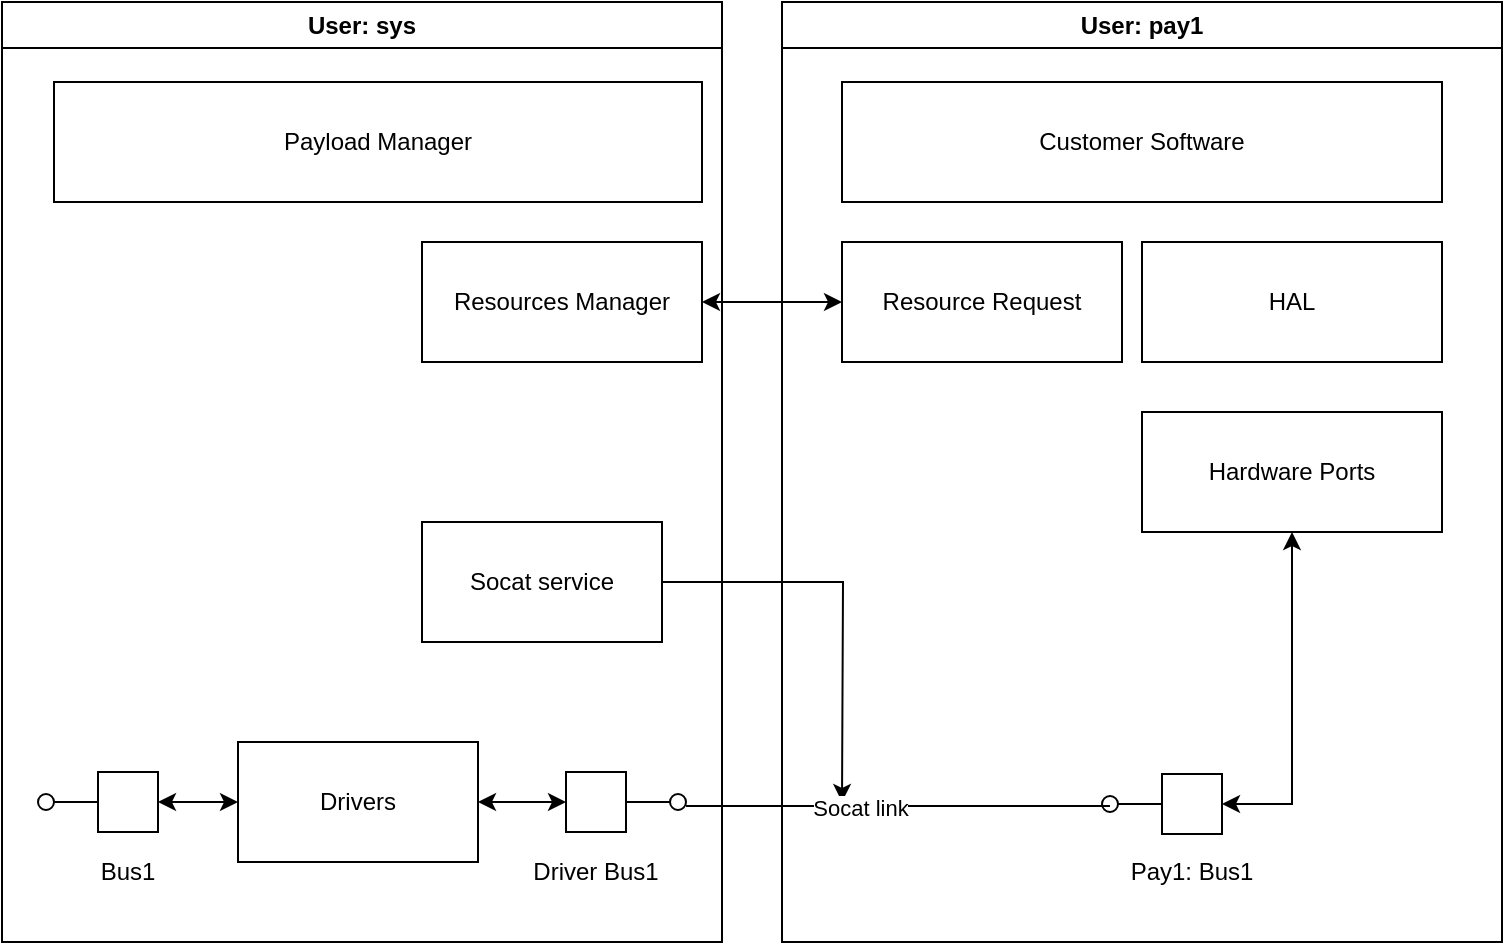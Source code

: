 <mxfile version="20.8.23" type="github">
  <diagram name="Page-1" id="eYJQUpdrDzNWx56W8Muw">
    <mxGraphModel dx="1050" dy="489" grid="1" gridSize="10" guides="1" tooltips="1" connect="1" arrows="1" fold="1" page="1" pageScale="1" pageWidth="827" pageHeight="1169" math="0" shadow="0">
      <root>
        <mxCell id="0" />
        <mxCell id="1" parent="0" />
        <mxCell id="5Ch_lbpTE-NXvBexPUmm-2" value="User: sys" style="swimlane;whiteSpace=wrap;html=1;startSize=23;" vertex="1" parent="1">
          <mxGeometry x="80" y="40" width="360" height="470" as="geometry" />
        </mxCell>
        <mxCell id="5Ch_lbpTE-NXvBexPUmm-11" value="Payload Manager" style="rounded=0;whiteSpace=wrap;html=1;" vertex="1" parent="5Ch_lbpTE-NXvBexPUmm-2">
          <mxGeometry x="26" y="40" width="324" height="60" as="geometry" />
        </mxCell>
        <mxCell id="5Ch_lbpTE-NXvBexPUmm-22" style="edgeStyle=orthogonalEdgeStyle;rounded=0;orthogonalLoop=1;jettySize=auto;html=1;exitX=1;exitY=0.5;exitDx=0;exitDy=0;entryX=0;entryY=0.5;entryDx=0;entryDy=0;startArrow=classic;startFill=1;" edge="1" parent="5Ch_lbpTE-NXvBexPUmm-2" source="5Ch_lbpTE-NXvBexPUmm-12" target="5Ch_lbpTE-NXvBexPUmm-14">
          <mxGeometry relative="1" as="geometry" />
        </mxCell>
        <mxCell id="5Ch_lbpTE-NXvBexPUmm-12" value="Drivers" style="rounded=0;whiteSpace=wrap;html=1;" vertex="1" parent="5Ch_lbpTE-NXvBexPUmm-2">
          <mxGeometry x="118" y="370" width="120" height="60" as="geometry" />
        </mxCell>
        <mxCell id="5Ch_lbpTE-NXvBexPUmm-14" value="" style="html=1;rounded=0;" vertex="1" parent="5Ch_lbpTE-NXvBexPUmm-2">
          <mxGeometry x="282" y="385" width="30" height="30" as="geometry" />
        </mxCell>
        <mxCell id="5Ch_lbpTE-NXvBexPUmm-15" value="" style="endArrow=none;html=1;rounded=0;align=center;verticalAlign=top;endFill=0;labelBackgroundColor=none;endSize=2;" edge="1" source="5Ch_lbpTE-NXvBexPUmm-14" parent="5Ch_lbpTE-NXvBexPUmm-2">
          <mxGeometry relative="1" as="geometry">
            <mxPoint x="334" y="400" as="targetPoint" />
          </mxGeometry>
        </mxCell>
        <mxCell id="5Ch_lbpTE-NXvBexPUmm-16" value="" style="ellipse;html=1;fontSize=11;align=center;fillColor=none;points=[];aspect=fixed;resizable=0;verticalAlign=bottom;labelPosition=center;verticalLabelPosition=top;flipH=1;" vertex="1" parent="5Ch_lbpTE-NXvBexPUmm-2">
          <mxGeometry x="334" y="396" width="8" height="8" as="geometry" />
        </mxCell>
        <mxCell id="5Ch_lbpTE-NXvBexPUmm-26" style="edgeStyle=orthogonalEdgeStyle;rounded=0;orthogonalLoop=1;jettySize=auto;html=1;exitX=1;exitY=0.5;exitDx=0;exitDy=0;entryX=0;entryY=0.5;entryDx=0;entryDy=0;startArrow=classic;startFill=1;" edge="1" parent="5Ch_lbpTE-NXvBexPUmm-2" source="5Ch_lbpTE-NXvBexPUmm-23" target="5Ch_lbpTE-NXvBexPUmm-12">
          <mxGeometry relative="1" as="geometry" />
        </mxCell>
        <mxCell id="5Ch_lbpTE-NXvBexPUmm-23" value="" style="html=1;rounded=0;" vertex="1" parent="5Ch_lbpTE-NXvBexPUmm-2">
          <mxGeometry x="48" y="385" width="30" height="30" as="geometry" />
        </mxCell>
        <mxCell id="5Ch_lbpTE-NXvBexPUmm-24" value="" style="endArrow=none;html=1;rounded=0;align=center;verticalAlign=top;endFill=0;labelBackgroundColor=none;endSize=2;startArrow=none;entryX=0;entryY=0.5;entryDx=0;entryDy=0;" edge="1" parent="5Ch_lbpTE-NXvBexPUmm-2" source="5Ch_lbpTE-NXvBexPUmm-25" target="5Ch_lbpTE-NXvBexPUmm-23">
          <mxGeometry relative="1" as="geometry">
            <mxPoint x="-2" y="400" as="targetPoint" />
          </mxGeometry>
        </mxCell>
        <mxCell id="5Ch_lbpTE-NXvBexPUmm-25" value="" style="ellipse;html=1;fontSize=11;align=center;fillColor=none;points=[];aspect=fixed;resizable=0;verticalAlign=bottom;labelPosition=center;verticalLabelPosition=top;flipH=1;" vertex="1" parent="5Ch_lbpTE-NXvBexPUmm-2">
          <mxGeometry x="18" y="396" width="8" height="8" as="geometry" />
        </mxCell>
        <mxCell id="5Ch_lbpTE-NXvBexPUmm-31" style="edgeStyle=orthogonalEdgeStyle;rounded=0;orthogonalLoop=1;jettySize=auto;html=1;exitX=1;exitY=0.5;exitDx=0;exitDy=0;startArrow=none;startFill=0;" edge="1" parent="5Ch_lbpTE-NXvBexPUmm-2" source="5Ch_lbpTE-NXvBexPUmm-30">
          <mxGeometry relative="1" as="geometry">
            <mxPoint x="420" y="400" as="targetPoint" />
          </mxGeometry>
        </mxCell>
        <mxCell id="5Ch_lbpTE-NXvBexPUmm-30" value="Socat service" style="rounded=0;whiteSpace=wrap;html=1;" vertex="1" parent="5Ch_lbpTE-NXvBexPUmm-2">
          <mxGeometry x="210" y="260" width="120" height="60" as="geometry" />
        </mxCell>
        <mxCell id="5Ch_lbpTE-NXvBexPUmm-33" value="Driver Bus1" style="text;html=1;strokeColor=none;fillColor=none;align=center;verticalAlign=middle;whiteSpace=wrap;rounded=0;" vertex="1" parent="5Ch_lbpTE-NXvBexPUmm-2">
          <mxGeometry x="256" y="420" width="82" height="30" as="geometry" />
        </mxCell>
        <mxCell id="5Ch_lbpTE-NXvBexPUmm-34" value="Bus1" style="text;html=1;strokeColor=none;fillColor=none;align=center;verticalAlign=middle;whiteSpace=wrap;rounded=0;" vertex="1" parent="5Ch_lbpTE-NXvBexPUmm-2">
          <mxGeometry x="22" y="420" width="82" height="30" as="geometry" />
        </mxCell>
        <mxCell id="5Ch_lbpTE-NXvBexPUmm-36" value="Resources Manager" style="rounded=0;whiteSpace=wrap;html=1;" vertex="1" parent="5Ch_lbpTE-NXvBexPUmm-2">
          <mxGeometry x="210" y="120" width="140" height="60" as="geometry" />
        </mxCell>
        <mxCell id="5Ch_lbpTE-NXvBexPUmm-4" value="User: pay1" style="swimlane;whiteSpace=wrap;html=1;startSize=23;" vertex="1" parent="1">
          <mxGeometry x="470" y="40" width="360" height="470" as="geometry" />
        </mxCell>
        <mxCell id="5Ch_lbpTE-NXvBexPUmm-5" value="Customer Software" style="rounded=0;whiteSpace=wrap;html=1;" vertex="1" parent="5Ch_lbpTE-NXvBexPUmm-4">
          <mxGeometry x="30" y="40" width="300" height="60" as="geometry" />
        </mxCell>
        <mxCell id="5Ch_lbpTE-NXvBexPUmm-9" value="HAL" style="rounded=0;whiteSpace=wrap;html=1;" vertex="1" parent="5Ch_lbpTE-NXvBexPUmm-4">
          <mxGeometry x="180" y="120" width="150" height="60" as="geometry" />
        </mxCell>
        <mxCell id="5Ch_lbpTE-NXvBexPUmm-21" style="edgeStyle=orthogonalEdgeStyle;rounded=0;orthogonalLoop=1;jettySize=auto;html=1;exitX=0.5;exitY=1;exitDx=0;exitDy=0;entryX=1;entryY=0.5;entryDx=0;entryDy=0;startArrow=classic;startFill=1;" edge="1" parent="5Ch_lbpTE-NXvBexPUmm-4" source="5Ch_lbpTE-NXvBexPUmm-10" target="5Ch_lbpTE-NXvBexPUmm-17">
          <mxGeometry relative="1" as="geometry" />
        </mxCell>
        <mxCell id="5Ch_lbpTE-NXvBexPUmm-10" value="Hardware Ports" style="rounded=0;whiteSpace=wrap;html=1;" vertex="1" parent="5Ch_lbpTE-NXvBexPUmm-4">
          <mxGeometry x="180" y="205" width="150" height="60" as="geometry" />
        </mxCell>
        <mxCell id="5Ch_lbpTE-NXvBexPUmm-17" value="" style="html=1;rounded=0;" vertex="1" parent="5Ch_lbpTE-NXvBexPUmm-4">
          <mxGeometry x="190" y="386" width="30" height="30" as="geometry" />
        </mxCell>
        <mxCell id="5Ch_lbpTE-NXvBexPUmm-18" value="" style="endArrow=none;html=1;rounded=0;align=center;verticalAlign=top;endFill=0;labelBackgroundColor=none;endSize=2;startArrow=none;entryX=0;entryY=0.5;entryDx=0;entryDy=0;" edge="1" source="5Ch_lbpTE-NXvBexPUmm-19" target="5Ch_lbpTE-NXvBexPUmm-17" parent="5Ch_lbpTE-NXvBexPUmm-4">
          <mxGeometry relative="1" as="geometry">
            <mxPoint x="140" y="401" as="targetPoint" />
          </mxGeometry>
        </mxCell>
        <mxCell id="5Ch_lbpTE-NXvBexPUmm-19" value="" style="ellipse;html=1;fontSize=11;align=center;fillColor=none;points=[];aspect=fixed;resizable=0;verticalAlign=bottom;labelPosition=center;verticalLabelPosition=top;flipH=1;" vertex="1" parent="5Ch_lbpTE-NXvBexPUmm-4">
          <mxGeometry x="160" y="397" width="8" height="8" as="geometry" />
        </mxCell>
        <mxCell id="5Ch_lbpTE-NXvBexPUmm-32" value="Pay1: Bus1" style="text;html=1;strokeColor=none;fillColor=none;align=center;verticalAlign=middle;whiteSpace=wrap;rounded=0;" vertex="1" parent="5Ch_lbpTE-NXvBexPUmm-4">
          <mxGeometry x="164" y="420" width="82" height="30" as="geometry" />
        </mxCell>
        <mxCell id="5Ch_lbpTE-NXvBexPUmm-35" value="Resource Request" style="rounded=0;whiteSpace=wrap;html=1;" vertex="1" parent="5Ch_lbpTE-NXvBexPUmm-4">
          <mxGeometry x="30" y="120" width="140" height="60" as="geometry" />
        </mxCell>
        <mxCell id="5Ch_lbpTE-NXvBexPUmm-28" value="" style="endArrow=none;html=1;rounded=0;exitX=0;exitY=0.75;exitDx=0;exitDy=0;exitPerimeter=0;" edge="1" parent="1" source="5Ch_lbpTE-NXvBexPUmm-16">
          <mxGeometry width="50" height="50" relative="1" as="geometry">
            <mxPoint x="510" y="470" as="sourcePoint" />
            <mxPoint x="634" y="442" as="targetPoint" />
          </mxGeometry>
        </mxCell>
        <mxCell id="5Ch_lbpTE-NXvBexPUmm-29" value="Socat link" style="edgeLabel;html=1;align=center;verticalAlign=middle;resizable=0;points=[];" vertex="1" connectable="0" parent="5Ch_lbpTE-NXvBexPUmm-28">
          <mxGeometry x="-0.179" y="-1" relative="1" as="geometry">
            <mxPoint as="offset" />
          </mxGeometry>
        </mxCell>
        <mxCell id="5Ch_lbpTE-NXvBexPUmm-37" style="edgeStyle=orthogonalEdgeStyle;rounded=0;orthogonalLoop=1;jettySize=auto;html=1;exitX=0;exitY=0.5;exitDx=0;exitDy=0;entryX=1;entryY=0.5;entryDx=0;entryDy=0;startArrow=classic;startFill=1;" edge="1" parent="1" source="5Ch_lbpTE-NXvBexPUmm-35" target="5Ch_lbpTE-NXvBexPUmm-36">
          <mxGeometry relative="1" as="geometry" />
        </mxCell>
      </root>
    </mxGraphModel>
  </diagram>
</mxfile>
